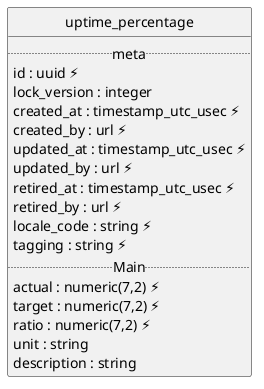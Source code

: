 @startuml uml
skinparam monochrome true
skinparam linetype ortho
hide circle

entity uptime_percentage {
  .. meta ..
  id : uuid ⚡
  lock_version : integer
  created_at : timestamp_utc_usec ⚡
  created_by : url ⚡
  updated_at : timestamp_utc_usec ⚡
  updated_by : url ⚡
  retired_at : timestamp_utc_usec ⚡
  retired_by : url ⚡
  locale_code : string ⚡
  tagging : string ⚡
  .. Main ..
  actual : numeric(7,2) ⚡
  target : numeric(7,2) ⚡
  ratio : numeric(7,2) ⚡
  unit : string
  description : string
}

@enduml
